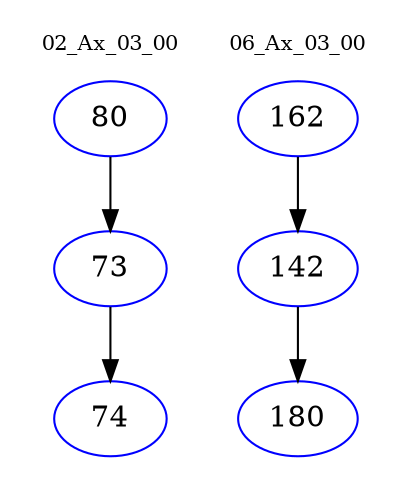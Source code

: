 digraph{
subgraph cluster_0 {
color = white
label = "02_Ax_03_00";
fontsize=10;
T0_80 [label="80", color="blue"]
T0_80 -> T0_73 [color="black"]
T0_73 [label="73", color="blue"]
T0_73 -> T0_74 [color="black"]
T0_74 [label="74", color="blue"]
}
subgraph cluster_1 {
color = white
label = "06_Ax_03_00";
fontsize=10;
T1_162 [label="162", color="blue"]
T1_162 -> T1_142 [color="black"]
T1_142 [label="142", color="blue"]
T1_142 -> T1_180 [color="black"]
T1_180 [label="180", color="blue"]
}
}
